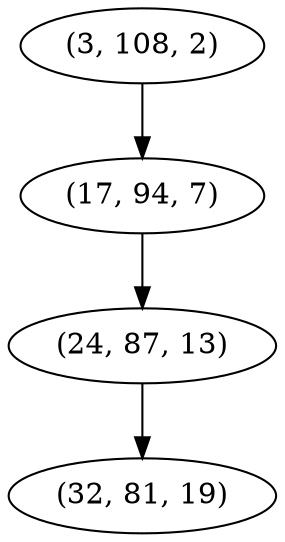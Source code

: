 digraph tree {
    "(3, 108, 2)";
    "(17, 94, 7)";
    "(24, 87, 13)";
    "(32, 81, 19)";
    "(3, 108, 2)" -> "(17, 94, 7)";
    "(17, 94, 7)" -> "(24, 87, 13)";
    "(24, 87, 13)" -> "(32, 81, 19)";
}
